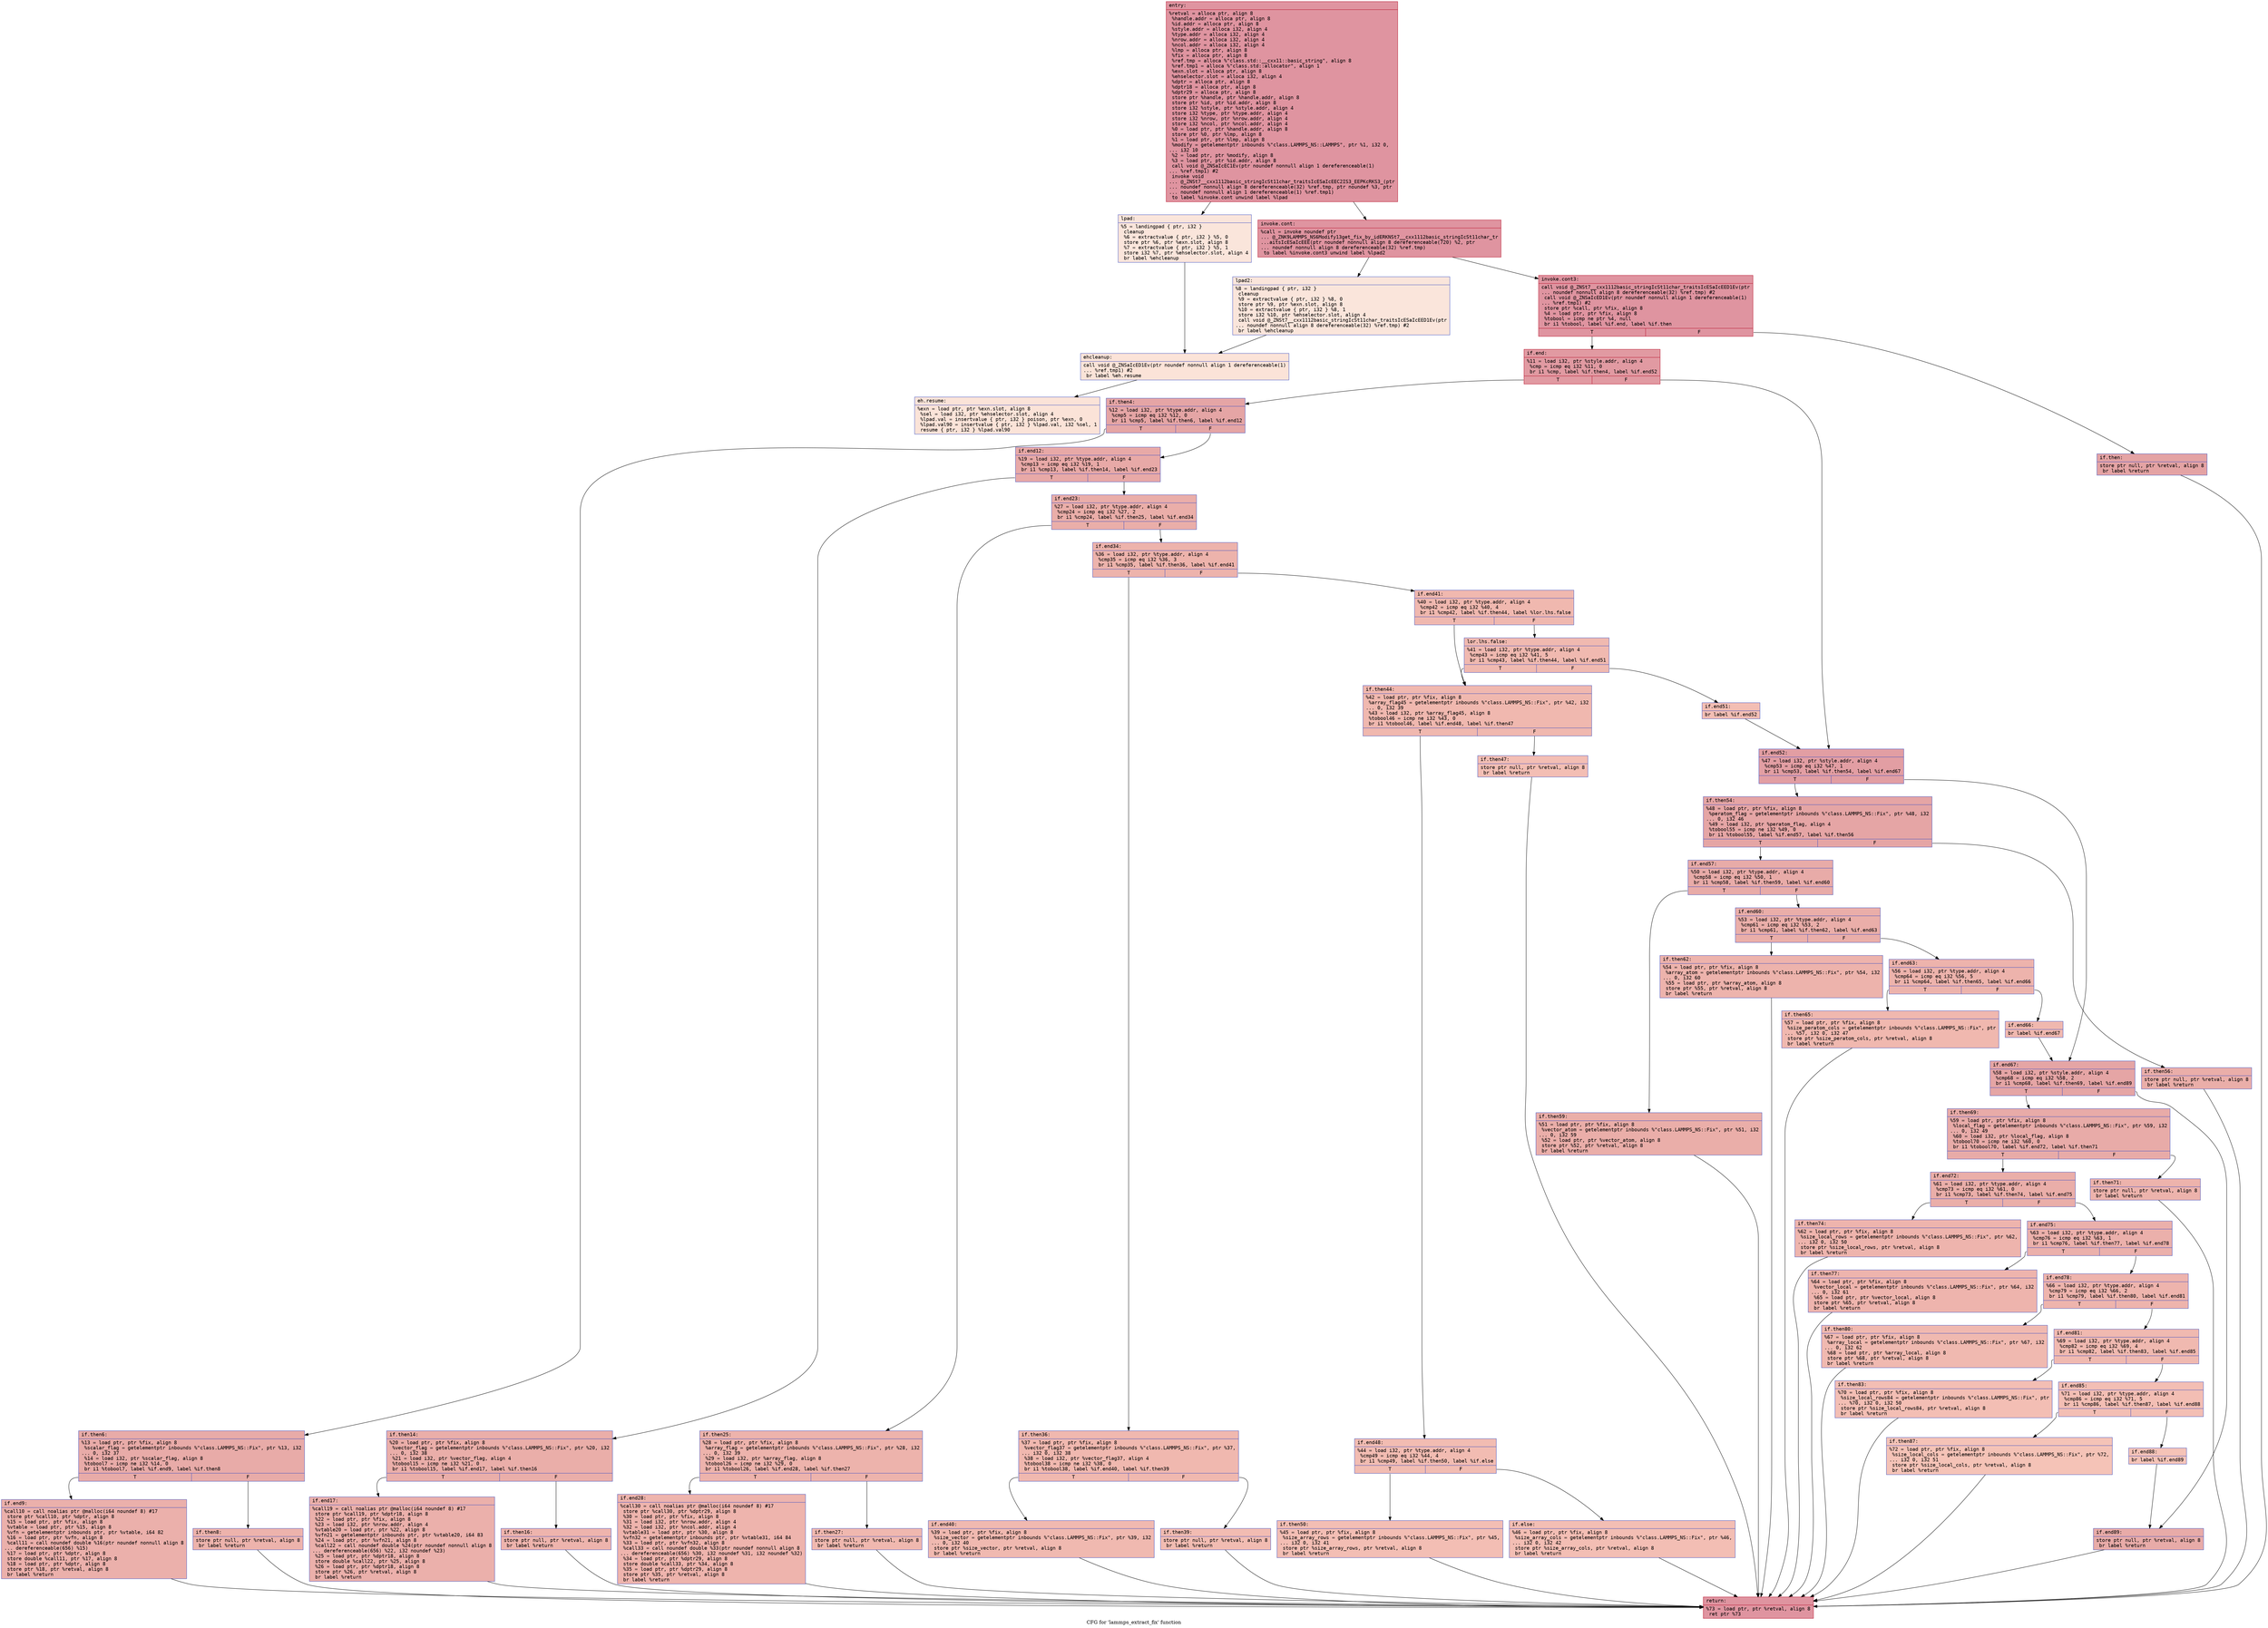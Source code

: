 digraph "CFG for 'lammps_extract_fix' function" {
	label="CFG for 'lammps_extract_fix' function";

	Node0x55bdf7e681a0 [shape=record,color="#b70d28ff", style=filled, fillcolor="#b70d2870" fontname="Courier",label="{entry:\l|  %retval = alloca ptr, align 8\l  %handle.addr = alloca ptr, align 8\l  %id.addr = alloca ptr, align 8\l  %style.addr = alloca i32, align 4\l  %type.addr = alloca i32, align 4\l  %nrow.addr = alloca i32, align 4\l  %ncol.addr = alloca i32, align 4\l  %lmp = alloca ptr, align 8\l  %fix = alloca ptr, align 8\l  %ref.tmp = alloca %\"class.std::__cxx11::basic_string\", align 8\l  %ref.tmp1 = alloca %\"class.std::allocator\", align 1\l  %exn.slot = alloca ptr, align 8\l  %ehselector.slot = alloca i32, align 4\l  %dptr = alloca ptr, align 8\l  %dptr18 = alloca ptr, align 8\l  %dptr29 = alloca ptr, align 8\l  store ptr %handle, ptr %handle.addr, align 8\l  store ptr %id, ptr %id.addr, align 8\l  store i32 %style, ptr %style.addr, align 4\l  store i32 %type, ptr %type.addr, align 4\l  store i32 %nrow, ptr %nrow.addr, align 4\l  store i32 %ncol, ptr %ncol.addr, align 4\l  %0 = load ptr, ptr %handle.addr, align 8\l  store ptr %0, ptr %lmp, align 8\l  %1 = load ptr, ptr %lmp, align 8\l  %modify = getelementptr inbounds %\"class.LAMMPS_NS::LAMMPS\", ptr %1, i32 0,\l... i32 10\l  %2 = load ptr, ptr %modify, align 8\l  %3 = load ptr, ptr %id.addr, align 8\l  call void @_ZNSaIcEC1Ev(ptr noundef nonnull align 1 dereferenceable(1)\l... %ref.tmp1) #2\l  invoke void\l... @_ZNSt7__cxx1112basic_stringIcSt11char_traitsIcESaIcEEC2IS3_EEPKcRKS3_(ptr\l... noundef nonnull align 8 dereferenceable(32) %ref.tmp, ptr noundef %3, ptr\l... noundef nonnull align 1 dereferenceable(1) %ref.tmp1)\l          to label %invoke.cont unwind label %lpad\l}"];
	Node0x55bdf7e681a0 -> Node0x55bdf7e69da0[tooltip="entry -> invoke.cont\nProbability 100.00%" ];
	Node0x55bdf7e681a0 -> Node0x55bdf7e688a0[tooltip="entry -> lpad\nProbability 0.00%" ];
	Node0x55bdf7e69da0 [shape=record,color="#b70d28ff", style=filled, fillcolor="#b70d2870" fontname="Courier",label="{invoke.cont:\l|  %call = invoke noundef ptr\l... @_ZNK9LAMMPS_NS6Modify13get_fix_by_idERKNSt7__cxx1112basic_stringIcSt11char_tr\l...aitsIcESaIcEEE(ptr noundef nonnull align 8 dereferenceable(720) %2, ptr\l... noundef nonnull align 8 dereferenceable(32) %ref.tmp)\l          to label %invoke.cont3 unwind label %lpad2\l}"];
	Node0x55bdf7e69da0 -> Node0x55bdf7e69d50[tooltip="invoke.cont -> invoke.cont3\nProbability 100.00%" ];
	Node0x55bdf7e69da0 -> Node0x55bdf7e689b0[tooltip="invoke.cont -> lpad2\nProbability 0.00%" ];
	Node0x55bdf7e69d50 [shape=record,color="#b70d28ff", style=filled, fillcolor="#b70d2870" fontname="Courier",label="{invoke.cont3:\l|  call void @_ZNSt7__cxx1112basic_stringIcSt11char_traitsIcESaIcEED1Ev(ptr\l... noundef nonnull align 8 dereferenceable(32) %ref.tmp) #2\l  call void @_ZNSaIcED1Ev(ptr noundef nonnull align 1 dereferenceable(1)\l... %ref.tmp1) #2\l  store ptr %call, ptr %fix, align 8\l  %4 = load ptr, ptr %fix, align 8\l  %tobool = icmp ne ptr %4, null\l  br i1 %tobool, label %if.end, label %if.then\l|{<s0>T|<s1>F}}"];
	Node0x55bdf7e69d50:s0 -> Node0x55bdf7e6a850[tooltip="invoke.cont3 -> if.end\nProbability 62.50%" ];
	Node0x55bdf7e69d50:s1 -> Node0x55bdf7e6a8c0[tooltip="invoke.cont3 -> if.then\nProbability 37.50%" ];
	Node0x55bdf7e6a8c0 [shape=record,color="#3d50c3ff", style=filled, fillcolor="#c32e3170" fontname="Courier",label="{if.then:\l|  store ptr null, ptr %retval, align 8\l  br label %return\l}"];
	Node0x55bdf7e6a8c0 -> Node0x55bdf7e6aa80[tooltip="if.then -> return\nProbability 100.00%" ];
	Node0x55bdf7e688a0 [shape=record,color="#3d50c3ff", style=filled, fillcolor="#f4c5ad70" fontname="Courier",label="{lpad:\l|  %5 = landingpad \{ ptr, i32 \}\l          cleanup\l  %6 = extractvalue \{ ptr, i32 \} %5, 0\l  store ptr %6, ptr %exn.slot, align 8\l  %7 = extractvalue \{ ptr, i32 \} %5, 1\l  store i32 %7, ptr %ehselector.slot, align 4\l  br label %ehcleanup\l}"];
	Node0x55bdf7e688a0 -> Node0x55bdf7e6ada0[tooltip="lpad -> ehcleanup\nProbability 100.00%" ];
	Node0x55bdf7e689b0 [shape=record,color="#3d50c3ff", style=filled, fillcolor="#f4c5ad70" fontname="Courier",label="{lpad2:\l|  %8 = landingpad \{ ptr, i32 \}\l          cleanup\l  %9 = extractvalue \{ ptr, i32 \} %8, 0\l  store ptr %9, ptr %exn.slot, align 8\l  %10 = extractvalue \{ ptr, i32 \} %8, 1\l  store i32 %10, ptr %ehselector.slot, align 4\l  call void @_ZNSt7__cxx1112basic_stringIcSt11char_traitsIcESaIcEED1Ev(ptr\l... noundef nonnull align 8 dereferenceable(32) %ref.tmp) #2\l  br label %ehcleanup\l}"];
	Node0x55bdf7e689b0 -> Node0x55bdf7e6ada0[tooltip="lpad2 -> ehcleanup\nProbability 100.00%" ];
	Node0x55bdf7e6ada0 [shape=record,color="#3d50c3ff", style=filled, fillcolor="#f6bfa670" fontname="Courier",label="{ehcleanup:\l|  call void @_ZNSaIcED1Ev(ptr noundef nonnull align 1 dereferenceable(1)\l... %ref.tmp1) #2\l  br label %eh.resume\l}"];
	Node0x55bdf7e6ada0 -> Node0x55bdf7e6b3c0[tooltip="ehcleanup -> eh.resume\nProbability 100.00%" ];
	Node0x55bdf7e6a850 [shape=record,color="#b70d28ff", style=filled, fillcolor="#bb1b2c70" fontname="Courier",label="{if.end:\l|  %11 = load i32, ptr %style.addr, align 4\l  %cmp = icmp eq i32 %11, 0\l  br i1 %cmp, label %if.then4, label %if.end52\l|{<s0>T|<s1>F}}"];
	Node0x55bdf7e6a850:s0 -> Node0x55bdf7e6b590[tooltip="if.end -> if.then4\nProbability 37.50%" ];
	Node0x55bdf7e6a850:s1 -> Node0x55bdf7e6b610[tooltip="if.end -> if.end52\nProbability 62.50%" ];
	Node0x55bdf7e6b590 [shape=record,color="#3d50c3ff", style=filled, fillcolor="#c5333470" fontname="Courier",label="{if.then4:\l|  %12 = load i32, ptr %type.addr, align 4\l  %cmp5 = icmp eq i32 %12, 0\l  br i1 %cmp5, label %if.then6, label %if.end12\l|{<s0>T|<s1>F}}"];
	Node0x55bdf7e6b590:s0 -> Node0x55bdf7e6b8d0[tooltip="if.then4 -> if.then6\nProbability 37.50%" ];
	Node0x55bdf7e6b590:s1 -> Node0x55bdf7e6b950[tooltip="if.then4 -> if.end12\nProbability 62.50%" ];
	Node0x55bdf7e6b8d0 [shape=record,color="#3d50c3ff", style=filled, fillcolor="#cc403a70" fontname="Courier",label="{if.then6:\l|  %13 = load ptr, ptr %fix, align 8\l  %scalar_flag = getelementptr inbounds %\"class.LAMMPS_NS::Fix\", ptr %13, i32\l... 0, i32 37\l  %14 = load i32, ptr %scalar_flag, align 8\l  %tobool7 = icmp ne i32 %14, 0\l  br i1 %tobool7, label %if.end9, label %if.then8\l|{<s0>T|<s1>F}}"];
	Node0x55bdf7e6b8d0:s0 -> Node0x55bdf7e6bd80[tooltip="if.then6 -> if.end9\nProbability 62.50%" ];
	Node0x55bdf7e6b8d0:s1 -> Node0x55bdf7e6bdf0[tooltip="if.then6 -> if.then8\nProbability 37.50%" ];
	Node0x55bdf7e6bdf0 [shape=record,color="#3d50c3ff", style=filled, fillcolor="#d6524470" fontname="Courier",label="{if.then8:\l|  store ptr null, ptr %retval, align 8\l  br label %return\l}"];
	Node0x55bdf7e6bdf0 -> Node0x55bdf7e6aa80[tooltip="if.then8 -> return\nProbability 100.00%" ];
	Node0x55bdf7e6bd80 [shape=record,color="#3d50c3ff", style=filled, fillcolor="#d24b4070" fontname="Courier",label="{if.end9:\l|  %call10 = call noalias ptr @malloc(i64 noundef 8) #17\l  store ptr %call10, ptr %dptr, align 8\l  %15 = load ptr, ptr %fix, align 8\l  %vtable = load ptr, ptr %15, align 8\l  %vfn = getelementptr inbounds ptr, ptr %vtable, i64 82\l  %16 = load ptr, ptr %vfn, align 8\l  %call11 = call noundef double %16(ptr noundef nonnull align 8\l... dereferenceable(656) %15)\l  %17 = load ptr, ptr %dptr, align 8\l  store double %call11, ptr %17, align 8\l  %18 = load ptr, ptr %dptr, align 8\l  store ptr %18, ptr %retval, align 8\l  br label %return\l}"];
	Node0x55bdf7e6bd80 -> Node0x55bdf7e6aa80[tooltip="if.end9 -> return\nProbability 100.00%" ];
	Node0x55bdf7e6b950 [shape=record,color="#3d50c3ff", style=filled, fillcolor="#ca3b3770" fontname="Courier",label="{if.end12:\l|  %19 = load i32, ptr %type.addr, align 4\l  %cmp13 = icmp eq i32 %19, 1\l  br i1 %cmp13, label %if.then14, label %if.end23\l|{<s0>T|<s1>F}}"];
	Node0x55bdf7e6b950:s0 -> Node0x55bdf7e6a0f0[tooltip="if.end12 -> if.then14\nProbability 50.00%" ];
	Node0x55bdf7e6b950:s1 -> Node0x55bdf7e6ce30[tooltip="if.end12 -> if.end23\nProbability 50.00%" ];
	Node0x55bdf7e6a0f0 [shape=record,color="#3d50c3ff", style=filled, fillcolor="#d0473d70" fontname="Courier",label="{if.then14:\l|  %20 = load ptr, ptr %fix, align 8\l  %vector_flag = getelementptr inbounds %\"class.LAMMPS_NS::Fix\", ptr %20, i32\l... 0, i32 38\l  %21 = load i32, ptr %vector_flag, align 4\l  %tobool15 = icmp ne i32 %21, 0\l  br i1 %tobool15, label %if.end17, label %if.then16\l|{<s0>T|<s1>F}}"];
	Node0x55bdf7e6a0f0:s0 -> Node0x55bdf7e6d270[tooltip="if.then14 -> if.end17\nProbability 62.50%" ];
	Node0x55bdf7e6a0f0:s1 -> Node0x55bdf7e6d2f0[tooltip="if.then14 -> if.then16\nProbability 37.50%" ];
	Node0x55bdf7e6d2f0 [shape=record,color="#3d50c3ff", style=filled, fillcolor="#d8564670" fontname="Courier",label="{if.then16:\l|  store ptr null, ptr %retval, align 8\l  br label %return\l}"];
	Node0x55bdf7e6d2f0 -> Node0x55bdf7e6aa80[tooltip="if.then16 -> return\nProbability 100.00%" ];
	Node0x55bdf7e6d270 [shape=record,color="#3d50c3ff", style=filled, fillcolor="#d24b4070" fontname="Courier",label="{if.end17:\l|  %call19 = call noalias ptr @malloc(i64 noundef 8) #17\l  store ptr %call19, ptr %dptr18, align 8\l  %22 = load ptr, ptr %fix, align 8\l  %23 = load i32, ptr %nrow.addr, align 4\l  %vtable20 = load ptr, ptr %22, align 8\l  %vfn21 = getelementptr inbounds ptr, ptr %vtable20, i64 83\l  %24 = load ptr, ptr %vfn21, align 8\l  %call22 = call noundef double %24(ptr noundef nonnull align 8\l... dereferenceable(656) %22, i32 noundef %23)\l  %25 = load ptr, ptr %dptr18, align 8\l  store double %call22, ptr %25, align 8\l  %26 = load ptr, ptr %dptr18, align 8\l  store ptr %26, ptr %retval, align 8\l  br label %return\l}"];
	Node0x55bdf7e6d270 -> Node0x55bdf7e6aa80[tooltip="if.end17 -> return\nProbability 100.00%" ];
	Node0x55bdf7e6ce30 [shape=record,color="#3d50c3ff", style=filled, fillcolor="#d0473d70" fontname="Courier",label="{if.end23:\l|  %27 = load i32, ptr %type.addr, align 4\l  %cmp24 = icmp eq i32 %27, 2\l  br i1 %cmp24, label %if.then25, label %if.end34\l|{<s0>T|<s1>F}}"];
	Node0x55bdf7e6ce30:s0 -> Node0x55bdf7e6df90[tooltip="if.end23 -> if.then25\nProbability 50.00%" ];
	Node0x55bdf7e6ce30:s1 -> Node0x55bdf7e6e010[tooltip="if.end23 -> if.end34\nProbability 50.00%" ];
	Node0x55bdf7e6df90 [shape=record,color="#3d50c3ff", style=filled, fillcolor="#d6524470" fontname="Courier",label="{if.then25:\l|  %28 = load ptr, ptr %fix, align 8\l  %array_flag = getelementptr inbounds %\"class.LAMMPS_NS::Fix\", ptr %28, i32\l... 0, i32 39\l  %29 = load i32, ptr %array_flag, align 8\l  %tobool26 = icmp ne i32 %29, 0\l  br i1 %tobool26, label %if.end28, label %if.then27\l|{<s0>T|<s1>F}}"];
	Node0x55bdf7e6df90:s0 -> Node0x55bdf7e6e3f0[tooltip="if.then25 -> if.end28\nProbability 62.50%" ];
	Node0x55bdf7e6df90:s1 -> Node0x55bdf7e6e470[tooltip="if.then25 -> if.then27\nProbability 37.50%" ];
	Node0x55bdf7e6e470 [shape=record,color="#3d50c3ff", style=filled, fillcolor="#dc5d4a70" fontname="Courier",label="{if.then27:\l|  store ptr null, ptr %retval, align 8\l  br label %return\l}"];
	Node0x55bdf7e6e470 -> Node0x55bdf7e6aa80[tooltip="if.then27 -> return\nProbability 100.00%" ];
	Node0x55bdf7e6e3f0 [shape=record,color="#3d50c3ff", style=filled, fillcolor="#d8564670" fontname="Courier",label="{if.end28:\l|  %call30 = call noalias ptr @malloc(i64 noundef 8) #17\l  store ptr %call30, ptr %dptr29, align 8\l  %30 = load ptr, ptr %fix, align 8\l  %31 = load i32, ptr %nrow.addr, align 4\l  %32 = load i32, ptr %ncol.addr, align 4\l  %vtable31 = load ptr, ptr %30, align 8\l  %vfn32 = getelementptr inbounds ptr, ptr %vtable31, i64 84\l  %33 = load ptr, ptr %vfn32, align 8\l  %call33 = call noundef double %33(ptr noundef nonnull align 8\l... dereferenceable(656) %30, i32 noundef %31, i32 noundef %32)\l  %34 = load ptr, ptr %dptr29, align 8\l  store double %call33, ptr %34, align 8\l  %35 = load ptr, ptr %dptr29, align 8\l  store ptr %35, ptr %retval, align 8\l  br label %return\l}"];
	Node0x55bdf7e6e3f0 -> Node0x55bdf7e6aa80[tooltip="if.end28 -> return\nProbability 100.00%" ];
	Node0x55bdf7e6e010 [shape=record,color="#3d50c3ff", style=filled, fillcolor="#d6524470" fontname="Courier",label="{if.end34:\l|  %36 = load i32, ptr %type.addr, align 4\l  %cmp35 = icmp eq i32 %36, 3\l  br i1 %cmp35, label %if.then36, label %if.end41\l|{<s0>T|<s1>F}}"];
	Node0x55bdf7e6e010:s0 -> Node0x55bdf7e6f0a0[tooltip="if.end34 -> if.then36\nProbability 50.00%" ];
	Node0x55bdf7e6e010:s1 -> Node0x55bdf7e6f0f0[tooltip="if.end34 -> if.end41\nProbability 50.00%" ];
	Node0x55bdf7e6f0a0 [shape=record,color="#3d50c3ff", style=filled, fillcolor="#dc5d4a70" fontname="Courier",label="{if.then36:\l|  %37 = load ptr, ptr %fix, align 8\l  %vector_flag37 = getelementptr inbounds %\"class.LAMMPS_NS::Fix\", ptr %37,\l... i32 0, i32 38\l  %38 = load i32, ptr %vector_flag37, align 4\l  %tobool38 = icmp ne i32 %38, 0\l  br i1 %tobool38, label %if.end40, label %if.then39\l|{<s0>T|<s1>F}}"];
	Node0x55bdf7e6f0a0:s0 -> Node0x55bdf7e6f4d0[tooltip="if.then36 -> if.end40\nProbability 62.50%" ];
	Node0x55bdf7e6f0a0:s1 -> Node0x55bdf7e6f550[tooltip="if.then36 -> if.then39\nProbability 37.50%" ];
	Node0x55bdf7e6f550 [shape=record,color="#3d50c3ff", style=filled, fillcolor="#e1675170" fontname="Courier",label="{if.then39:\l|  store ptr null, ptr %retval, align 8\l  br label %return\l}"];
	Node0x55bdf7e6f550 -> Node0x55bdf7e6aa80[tooltip="if.then39 -> return\nProbability 100.00%" ];
	Node0x55bdf7e6f4d0 [shape=record,color="#3d50c3ff", style=filled, fillcolor="#de614d70" fontname="Courier",label="{if.end40:\l|  %39 = load ptr, ptr %fix, align 8\l  %size_vector = getelementptr inbounds %\"class.LAMMPS_NS::Fix\", ptr %39, i32\l... 0, i32 40\l  store ptr %size_vector, ptr %retval, align 8\l  br label %return\l}"];
	Node0x55bdf7e6f4d0 -> Node0x55bdf7e6aa80[tooltip="if.end40 -> return\nProbability 100.00%" ];
	Node0x55bdf7e6f0f0 [shape=record,color="#3d50c3ff", style=filled, fillcolor="#dc5d4a70" fontname="Courier",label="{if.end41:\l|  %40 = load i32, ptr %type.addr, align 4\l  %cmp42 = icmp eq i32 %40, 4\l  br i1 %cmp42, label %if.then44, label %lor.lhs.false\l|{<s0>T|<s1>F}}"];
	Node0x55bdf7e6f0f0:s0 -> Node0x55bdf7e6fb70[tooltip="if.end41 -> if.then44\nProbability 50.00%" ];
	Node0x55bdf7e6f0f0:s1 -> Node0x55bdf7e6fbf0[tooltip="if.end41 -> lor.lhs.false\nProbability 50.00%" ];
	Node0x55bdf7e6fbf0 [shape=record,color="#3d50c3ff", style=filled, fillcolor="#de614d70" fontname="Courier",label="{lor.lhs.false:\l|  %41 = load i32, ptr %type.addr, align 4\l  %cmp43 = icmp eq i32 %41, 5\l  br i1 %cmp43, label %if.then44, label %if.end51\l|{<s0>T|<s1>F}}"];
	Node0x55bdf7e6fbf0:s0 -> Node0x55bdf7e6fb70[tooltip="lor.lhs.false -> if.then44\nProbability 50.00%" ];
	Node0x55bdf7e6fbf0:s1 -> Node0x55bdf7e6fe50[tooltip="lor.lhs.false -> if.end51\nProbability 50.00%" ];
	Node0x55bdf7e6fb70 [shape=record,color="#3d50c3ff", style=filled, fillcolor="#dc5d4a70" fontname="Courier",label="{if.then44:\l|  %42 = load ptr, ptr %fix, align 8\l  %array_flag45 = getelementptr inbounds %\"class.LAMMPS_NS::Fix\", ptr %42, i32\l... 0, i32 39\l  %43 = load i32, ptr %array_flag45, align 8\l  %tobool46 = icmp ne i32 %43, 0\l  br i1 %tobool46, label %if.end48, label %if.then47\l|{<s0>T|<s1>F}}"];
	Node0x55bdf7e6fb70:s0 -> Node0x55bdf7e70230[tooltip="if.then44 -> if.end48\nProbability 62.50%" ];
	Node0x55bdf7e6fb70:s1 -> Node0x55bdf7e702b0[tooltip="if.then44 -> if.then47\nProbability 37.50%" ];
	Node0x55bdf7e702b0 [shape=record,color="#3d50c3ff", style=filled, fillcolor="#e36c5570" fontname="Courier",label="{if.then47:\l|  store ptr null, ptr %retval, align 8\l  br label %return\l}"];
	Node0x55bdf7e702b0 -> Node0x55bdf7e6aa80[tooltip="if.then47 -> return\nProbability 100.00%" ];
	Node0x55bdf7e70230 [shape=record,color="#3d50c3ff", style=filled, fillcolor="#e1675170" fontname="Courier",label="{if.end48:\l|  %44 = load i32, ptr %type.addr, align 4\l  %cmp49 = icmp eq i32 %44, 4\l  br i1 %cmp49, label %if.then50, label %if.else\l|{<s0>T|<s1>F}}"];
	Node0x55bdf7e70230:s0 -> Node0x55bdf7e70620[tooltip="if.end48 -> if.then50\nProbability 50.00%" ];
	Node0x55bdf7e70230:s1 -> Node0x55bdf7e706a0[tooltip="if.end48 -> if.else\nProbability 50.00%" ];
	Node0x55bdf7e70620 [shape=record,color="#3d50c3ff", style=filled, fillcolor="#e36c5570" fontname="Courier",label="{if.then50:\l|  %45 = load ptr, ptr %fix, align 8\l  %size_array_rows = getelementptr inbounds %\"class.LAMMPS_NS::Fix\", ptr %45,\l... i32 0, i32 41\l  store ptr %size_array_rows, ptr %retval, align 8\l  br label %return\l}"];
	Node0x55bdf7e70620 -> Node0x55bdf7e6aa80[tooltip="if.then50 -> return\nProbability 100.00%" ];
	Node0x55bdf7e706a0 [shape=record,color="#3d50c3ff", style=filled, fillcolor="#e36c5570" fontname="Courier",label="{if.else:\l|  %46 = load ptr, ptr %fix, align 8\l  %size_array_cols = getelementptr inbounds %\"class.LAMMPS_NS::Fix\", ptr %46,\l... i32 0, i32 42\l  store ptr %size_array_cols, ptr %retval, align 8\l  br label %return\l}"];
	Node0x55bdf7e706a0 -> Node0x55bdf7e6aa80[tooltip="if.else -> return\nProbability 100.00%" ];
	Node0x55bdf7e6fe50 [shape=record,color="#3d50c3ff", style=filled, fillcolor="#e36c5570" fontname="Courier",label="{if.end51:\l|  br label %if.end52\l}"];
	Node0x55bdf7e6fe50 -> Node0x55bdf7e6b610[tooltip="if.end51 -> if.end52\nProbability 100.00%" ];
	Node0x55bdf7e6b610 [shape=record,color="#3d50c3ff", style=filled, fillcolor="#be242e70" fontname="Courier",label="{if.end52:\l|  %47 = load i32, ptr %style.addr, align 4\l  %cmp53 = icmp eq i32 %47, 1\l  br i1 %cmp53, label %if.then54, label %if.end67\l|{<s0>T|<s1>F}}"];
	Node0x55bdf7e6b610:s0 -> Node0x55bdf7e71700[tooltip="if.end52 -> if.then54\nProbability 50.00%" ];
	Node0x55bdf7e6b610:s1 -> Node0x55bdf7e71750[tooltip="if.end52 -> if.end67\nProbability 50.00%" ];
	Node0x55bdf7e71700 [shape=record,color="#3d50c3ff", style=filled, fillcolor="#c5333470" fontname="Courier",label="{if.then54:\l|  %48 = load ptr, ptr %fix, align 8\l  %peratom_flag = getelementptr inbounds %\"class.LAMMPS_NS::Fix\", ptr %48, i32\l... 0, i32 46\l  %49 = load i32, ptr %peratom_flag, align 4\l  %tobool55 = icmp ne i32 %49, 0\l  br i1 %tobool55, label %if.end57, label %if.then56\l|{<s0>T|<s1>F}}"];
	Node0x55bdf7e71700:s0 -> Node0x55bdf7e6c810[tooltip="if.then54 -> if.end57\nProbability 62.50%" ];
	Node0x55bdf7e71700:s1 -> Node0x55bdf7e6c890[tooltip="if.then54 -> if.then56\nProbability 37.50%" ];
	Node0x55bdf7e6c890 [shape=record,color="#3d50c3ff", style=filled, fillcolor="#d0473d70" fontname="Courier",label="{if.then56:\l|  store ptr null, ptr %retval, align 8\l  br label %return\l}"];
	Node0x55bdf7e6c890 -> Node0x55bdf7e6aa80[tooltip="if.then56 -> return\nProbability 100.00%" ];
	Node0x55bdf7e6c810 [shape=record,color="#3d50c3ff", style=filled, fillcolor="#cc403a70" fontname="Courier",label="{if.end57:\l|  %50 = load i32, ptr %type.addr, align 4\l  %cmp58 = icmp eq i32 %50, 1\l  br i1 %cmp58, label %if.then59, label %if.end60\l|{<s0>T|<s1>F}}"];
	Node0x55bdf7e6c810:s0 -> Node0x55bdf7e6cc00[tooltip="if.end57 -> if.then59\nProbability 50.00%" ];
	Node0x55bdf7e6c810:s1 -> Node0x55bdf7e6cc80[tooltip="if.end57 -> if.end60\nProbability 50.00%" ];
	Node0x55bdf7e6cc00 [shape=record,color="#3d50c3ff", style=filled, fillcolor="#d0473d70" fontname="Courier",label="{if.then59:\l|  %51 = load ptr, ptr %fix, align 8\l  %vector_atom = getelementptr inbounds %\"class.LAMMPS_NS::Fix\", ptr %51, i32\l... 0, i32 59\l  %52 = load ptr, ptr %vector_atom, align 8\l  store ptr %52, ptr %retval, align 8\l  br label %return\l}"];
	Node0x55bdf7e6cc00 -> Node0x55bdf7e6aa80[tooltip="if.then59 -> return\nProbability 100.00%" ];
	Node0x55bdf7e6cc80 [shape=record,color="#3d50c3ff", style=filled, fillcolor="#d0473d70" fontname="Courier",label="{if.end60:\l|  %53 = load i32, ptr %type.addr, align 4\l  %cmp61 = icmp eq i32 %53, 2\l  br i1 %cmp61, label %if.then62, label %if.end63\l|{<s0>T|<s1>F}}"];
	Node0x55bdf7e6cc80:s0 -> Node0x55bdf7e72b30[tooltip="if.end60 -> if.then62\nProbability 50.00%" ];
	Node0x55bdf7e6cc80:s1 -> Node0x55bdf7e72bb0[tooltip="if.end60 -> if.end63\nProbability 50.00%" ];
	Node0x55bdf7e72b30 [shape=record,color="#3d50c3ff", style=filled, fillcolor="#d6524470" fontname="Courier",label="{if.then62:\l|  %54 = load ptr, ptr %fix, align 8\l  %array_atom = getelementptr inbounds %\"class.LAMMPS_NS::Fix\", ptr %54, i32\l... 0, i32 60\l  %55 = load ptr, ptr %array_atom, align 8\l  store ptr %55, ptr %retval, align 8\l  br label %return\l}"];
	Node0x55bdf7e72b30 -> Node0x55bdf7e6aa80[tooltip="if.then62 -> return\nProbability 100.00%" ];
	Node0x55bdf7e72bb0 [shape=record,color="#3d50c3ff", style=filled, fillcolor="#d6524470" fontname="Courier",label="{if.end63:\l|  %56 = load i32, ptr %type.addr, align 4\l  %cmp64 = icmp eq i32 %56, 5\l  br i1 %cmp64, label %if.then65, label %if.end66\l|{<s0>T|<s1>F}}"];
	Node0x55bdf7e72bb0:s0 -> Node0x55bdf7e73140[tooltip="if.end63 -> if.then65\nProbability 50.00%" ];
	Node0x55bdf7e72bb0:s1 -> Node0x55bdf7e731c0[tooltip="if.end63 -> if.end66\nProbability 50.00%" ];
	Node0x55bdf7e73140 [shape=record,color="#3d50c3ff", style=filled, fillcolor="#dc5d4a70" fontname="Courier",label="{if.then65:\l|  %57 = load ptr, ptr %fix, align 8\l  %size_peratom_cols = getelementptr inbounds %\"class.LAMMPS_NS::Fix\", ptr\l... %57, i32 0, i32 47\l  store ptr %size_peratom_cols, ptr %retval, align 8\l  br label %return\l}"];
	Node0x55bdf7e73140 -> Node0x55bdf7e6aa80[tooltip="if.then65 -> return\nProbability 100.00%" ];
	Node0x55bdf7e731c0 [shape=record,color="#3d50c3ff", style=filled, fillcolor="#dc5d4a70" fontname="Courier",label="{if.end66:\l|  br label %if.end67\l}"];
	Node0x55bdf7e731c0 -> Node0x55bdf7e71750[tooltip="if.end66 -> if.end67\nProbability 100.00%" ];
	Node0x55bdf7e71750 [shape=record,color="#3d50c3ff", style=filled, fillcolor="#c5333470" fontname="Courier",label="{if.end67:\l|  %58 = load i32, ptr %style.addr, align 4\l  %cmp68 = icmp eq i32 %58, 2\l  br i1 %cmp68, label %if.then69, label %if.end89\l|{<s0>T|<s1>F}}"];
	Node0x55bdf7e71750:s0 -> Node0x55bdf7e737a0[tooltip="if.end67 -> if.then69\nProbability 50.00%" ];
	Node0x55bdf7e71750:s1 -> Node0x55bdf7e737f0[tooltip="if.end67 -> if.end89\nProbability 50.00%" ];
	Node0x55bdf7e737a0 [shape=record,color="#3d50c3ff", style=filled, fillcolor="#cc403a70" fontname="Courier",label="{if.then69:\l|  %59 = load ptr, ptr %fix, align 8\l  %local_flag = getelementptr inbounds %\"class.LAMMPS_NS::Fix\", ptr %59, i32\l... 0, i32 49\l  %60 = load i32, ptr %local_flag, align 8\l  %tobool70 = icmp ne i32 %60, 0\l  br i1 %tobool70, label %if.end72, label %if.then71\l|{<s0>T|<s1>F}}"];
	Node0x55bdf7e737a0:s0 -> Node0x55bdf7e73ba0[tooltip="if.then69 -> if.end72\nProbability 62.50%" ];
	Node0x55bdf7e737a0:s1 -> Node0x55bdf7e73c20[tooltip="if.then69 -> if.then71\nProbability 37.50%" ];
	Node0x55bdf7e73c20 [shape=record,color="#3d50c3ff", style=filled, fillcolor="#d6524470" fontname="Courier",label="{if.then71:\l|  store ptr null, ptr %retval, align 8\l  br label %return\l}"];
	Node0x55bdf7e73c20 -> Node0x55bdf7e6aa80[tooltip="if.then71 -> return\nProbability 100.00%" ];
	Node0x55bdf7e73ba0 [shape=record,color="#3d50c3ff", style=filled, fillcolor="#d0473d70" fontname="Courier",label="{if.end72:\l|  %61 = load i32, ptr %type.addr, align 4\l  %cmp73 = icmp eq i32 %61, 0\l  br i1 %cmp73, label %if.then74, label %if.end75\l|{<s0>T|<s1>F}}"];
	Node0x55bdf7e73ba0:s0 -> Node0x55bdf7e73f90[tooltip="if.end72 -> if.then74\nProbability 37.50%" ];
	Node0x55bdf7e73ba0:s1 -> Node0x55bdf7e74010[tooltip="if.end72 -> if.end75\nProbability 62.50%" ];
	Node0x55bdf7e73f90 [shape=record,color="#3d50c3ff", style=filled, fillcolor="#d8564670" fontname="Courier",label="{if.then74:\l|  %62 = load ptr, ptr %fix, align 8\l  %size_local_rows = getelementptr inbounds %\"class.LAMMPS_NS::Fix\", ptr %62,\l... i32 0, i32 50\l  store ptr %size_local_rows, ptr %retval, align 8\l  br label %return\l}"];
	Node0x55bdf7e73f90 -> Node0x55bdf7e6aa80[tooltip="if.then74 -> return\nProbability 100.00%" ];
	Node0x55bdf7e74010 [shape=record,color="#3d50c3ff", style=filled, fillcolor="#d24b4070" fontname="Courier",label="{if.end75:\l|  %63 = load i32, ptr %type.addr, align 4\l  %cmp76 = icmp eq i32 %63, 1\l  br i1 %cmp76, label %if.then77, label %if.end78\l|{<s0>T|<s1>F}}"];
	Node0x55bdf7e74010:s0 -> Node0x55bdf7e74550[tooltip="if.end75 -> if.then77\nProbability 50.00%" ];
	Node0x55bdf7e74010:s1 -> Node0x55bdf7e745a0[tooltip="if.end75 -> if.end78\nProbability 50.00%" ];
	Node0x55bdf7e74550 [shape=record,color="#3d50c3ff", style=filled, fillcolor="#d8564670" fontname="Courier",label="{if.then77:\l|  %64 = load ptr, ptr %fix, align 8\l  %vector_local = getelementptr inbounds %\"class.LAMMPS_NS::Fix\", ptr %64, i32\l... 0, i32 61\l  %65 = load ptr, ptr %vector_local, align 8\l  store ptr %65, ptr %retval, align 8\l  br label %return\l}"];
	Node0x55bdf7e74550 -> Node0x55bdf7e6aa80[tooltip="if.then77 -> return\nProbability 100.00%" ];
	Node0x55bdf7e745a0 [shape=record,color="#3d50c3ff", style=filled, fillcolor="#d8564670" fontname="Courier",label="{if.end78:\l|  %66 = load i32, ptr %type.addr, align 4\l  %cmp79 = icmp eq i32 %66, 2\l  br i1 %cmp79, label %if.then80, label %if.end81\l|{<s0>T|<s1>F}}"];
	Node0x55bdf7e745a0:s0 -> Node0x55bdf7e74b30[tooltip="if.end78 -> if.then80\nProbability 50.00%" ];
	Node0x55bdf7e745a0:s1 -> Node0x55bdf7e74bb0[tooltip="if.end78 -> if.end81\nProbability 50.00%" ];
	Node0x55bdf7e74b30 [shape=record,color="#3d50c3ff", style=filled, fillcolor="#de614d70" fontname="Courier",label="{if.then80:\l|  %67 = load ptr, ptr %fix, align 8\l  %array_local = getelementptr inbounds %\"class.LAMMPS_NS::Fix\", ptr %67, i32\l... 0, i32 62\l  %68 = load ptr, ptr %array_local, align 8\l  store ptr %68, ptr %retval, align 8\l  br label %return\l}"];
	Node0x55bdf7e74b30 -> Node0x55bdf7e6aa80[tooltip="if.then80 -> return\nProbability 100.00%" ];
	Node0x55bdf7e74bb0 [shape=record,color="#3d50c3ff", style=filled, fillcolor="#de614d70" fontname="Courier",label="{if.end81:\l|  %69 = load i32, ptr %type.addr, align 4\l  %cmp82 = icmp eq i32 %69, 4\l  br i1 %cmp82, label %if.then83, label %if.end85\l|{<s0>T|<s1>F}}"];
	Node0x55bdf7e74bb0:s0 -> Node0x55bdf7e75140[tooltip="if.end81 -> if.then83\nProbability 50.00%" ];
	Node0x55bdf7e74bb0:s1 -> Node0x55bdf7e751c0[tooltip="if.end81 -> if.end85\nProbability 50.00%" ];
	Node0x55bdf7e75140 [shape=record,color="#3d50c3ff", style=filled, fillcolor="#e36c5570" fontname="Courier",label="{if.then83:\l|  %70 = load ptr, ptr %fix, align 8\l  %size_local_rows84 = getelementptr inbounds %\"class.LAMMPS_NS::Fix\", ptr\l... %70, i32 0, i32 50\l  store ptr %size_local_rows84, ptr %retval, align 8\l  br label %return\l}"];
	Node0x55bdf7e75140 -> Node0x55bdf7e6aa80[tooltip="if.then83 -> return\nProbability 100.00%" ];
	Node0x55bdf7e751c0 [shape=record,color="#3d50c3ff", style=filled, fillcolor="#e36c5570" fontname="Courier",label="{if.end85:\l|  %71 = load i32, ptr %type.addr, align 4\l  %cmp86 = icmp eq i32 %71, 5\l  br i1 %cmp86, label %if.then87, label %if.end88\l|{<s0>T|<s1>F}}"];
	Node0x55bdf7e751c0:s0 -> Node0x55bdf7e75730[tooltip="if.end85 -> if.then87\nProbability 50.00%" ];
	Node0x55bdf7e751c0:s1 -> Node0x55bdf7e75780[tooltip="if.end85 -> if.end88\nProbability 50.00%" ];
	Node0x55bdf7e75730 [shape=record,color="#3d50c3ff", style=filled, fillcolor="#e8765c70" fontname="Courier",label="{if.then87:\l|  %72 = load ptr, ptr %fix, align 8\l  %size_local_cols = getelementptr inbounds %\"class.LAMMPS_NS::Fix\", ptr %72,\l... i32 0, i32 51\l  store ptr %size_local_cols, ptr %retval, align 8\l  br label %return\l}"];
	Node0x55bdf7e75730 -> Node0x55bdf7e6aa80[tooltip="if.then87 -> return\nProbability 100.00%" ];
	Node0x55bdf7e75780 [shape=record,color="#3d50c3ff", style=filled, fillcolor="#e8765c70" fontname="Courier",label="{if.end88:\l|  br label %if.end89\l}"];
	Node0x55bdf7e75780 -> Node0x55bdf7e737f0[tooltip="if.end88 -> if.end89\nProbability 100.00%" ];
	Node0x55bdf7e737f0 [shape=record,color="#3d50c3ff", style=filled, fillcolor="#cc403a70" fontname="Courier",label="{if.end89:\l|  store ptr null, ptr %retval, align 8\l  br label %return\l}"];
	Node0x55bdf7e737f0 -> Node0x55bdf7e6aa80[tooltip="if.end89 -> return\nProbability 100.00%" ];
	Node0x55bdf7e6aa80 [shape=record,color="#b70d28ff", style=filled, fillcolor="#b70d2870" fontname="Courier",label="{return:\l|  %73 = load ptr, ptr %retval, align 8\l  ret ptr %73\l}"];
	Node0x55bdf7e6b3c0 [shape=record,color="#3d50c3ff", style=filled, fillcolor="#f6bfa670" fontname="Courier",label="{eh.resume:\l|  %exn = load ptr, ptr %exn.slot, align 8\l  %sel = load i32, ptr %ehselector.slot, align 4\l  %lpad.val = insertvalue \{ ptr, i32 \} poison, ptr %exn, 0\l  %lpad.val90 = insertvalue \{ ptr, i32 \} %lpad.val, i32 %sel, 1\l  resume \{ ptr, i32 \} %lpad.val90\l}"];
}
